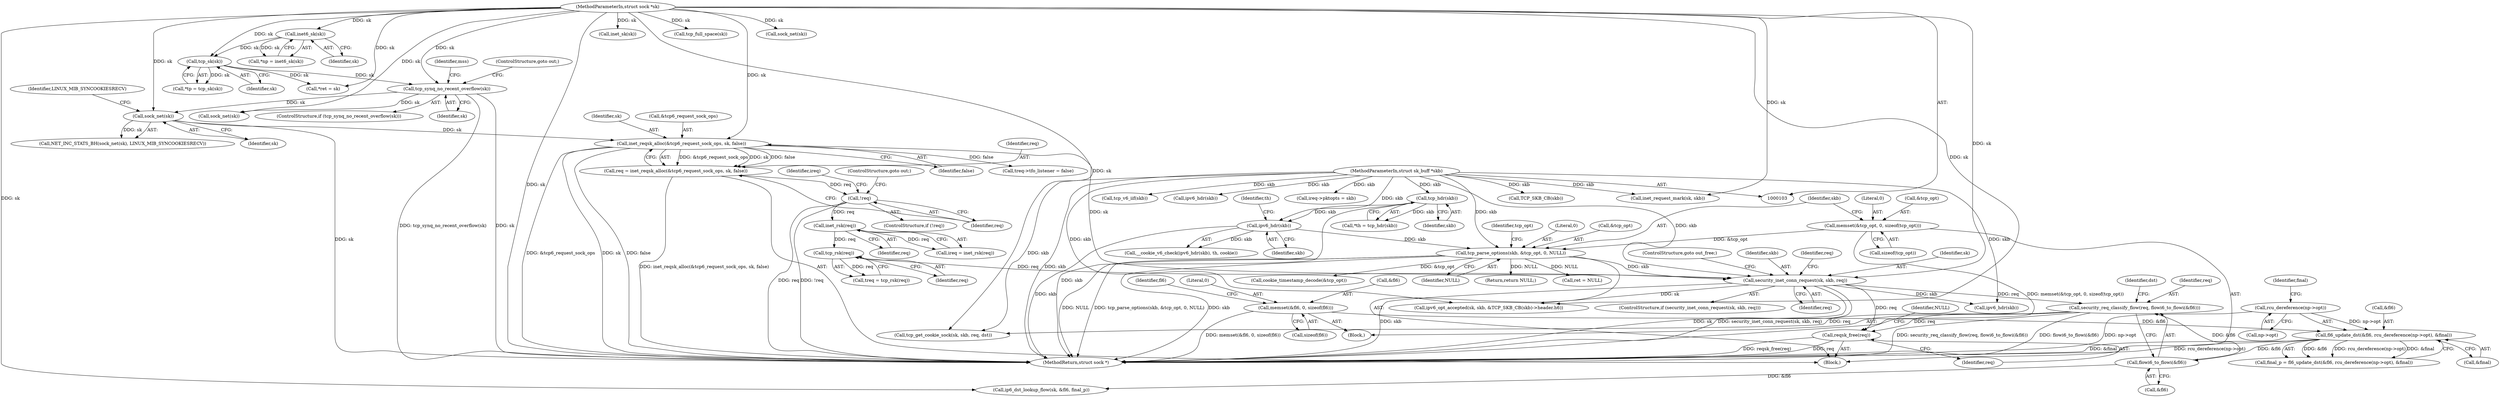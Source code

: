 digraph "0_linux_45f6fad84cc305103b28d73482b344d7f5b76f39_14@API" {
"1000557" [label="(Call,reqsk_free(req))"];
"1000226" [label="(Call,security_inet_conn_request(sk, skb, req))"];
"1000203" [label="(Call,inet_reqsk_alloc(&tcp6_request_sock_ops, sk, false))"];
"1000177" [label="(Call,sock_net(sk))"];
"1000156" [label="(Call,tcp_synq_no_recent_overflow(sk))"];
"1000104" [label="(MethodParameterIn,struct sock *sk)"];
"1000118" [label="(Call,tcp_sk(sk))"];
"1000113" [label="(Call,inet6_sk(sk))"];
"1000186" [label="(Call,tcp_parse_options(skb, &tcp_opt, 0, NULL))"];
"1000162" [label="(Call,ipv6_hdr(skb))"];
"1000123" [label="(Call,tcp_hdr(skb))"];
"1000105" [label="(MethodParameterIn,struct sk_buff *skb)"];
"1000180" [label="(Call,memset(&tcp_opt, 0, sizeof(tcp_opt)))"];
"1000218" [label="(Call,tcp_rsk(req))"];
"1000214" [label="(Call,inet_rsk(req))"];
"1000209" [label="(Call,!req)"];
"1000201" [label="(Call,req = inet_reqsk_alloc(&tcp6_request_sock_ops, sk, false))"];
"1000490" [label="(Call,security_req_classify_flow(req, flowi6_to_flowi(&fl6)))"];
"1000492" [label="(Call,flowi6_to_flowi(&fl6))"];
"1000445" [label="(Call,fl6_update_dst(&fl6, rcu_dereference(np->opt), &final))"];
"1000425" [label="(Call,memset(&fl6, 0, sizeof(fl6)))"];
"1000448" [label="(Call,rcu_dereference(np->opt))"];
"1000135" [label="(Call,*ret = sk)"];
"1000219" [label="(Identifier,req)"];
"1000156" [label="(Call,tcp_synq_no_recent_overflow(sk))"];
"1000116" [label="(Call,*tp = tcp_sk(sk))"];
"1000191" [label="(Identifier,NULL)"];
"1000163" [label="(Identifier,skb)"];
"1000161" [label="(Call,__cookie_v6_check(ipv6_hdr(skb), th, cookie))"];
"1000448" [label="(Call,rcu_dereference(np->opt))"];
"1000213" [label="(Identifier,ireq)"];
"1000176" [label="(Call,NET_INC_STATS_BH(sock_net(sk), LINUX_MIB_SYNCOOKIESRECV))"];
"1000490" [label="(Call,security_req_classify_flow(req, flowi6_to_flowi(&fl6)))"];
"1000179" [label="(Identifier,LINUX_MIB_SYNCOOKIESRECV)"];
"1000229" [label="(Identifier,req)"];
"1000275" [label="(Call,TCP_SKB_CB(skb))"];
"1000345" [label="(Call,tcp_v6_iif(skb))"];
"1000196" [label="(Identifier,tcp_opt)"];
"1000230" [label="(ControlStructure,goto out_free;)"];
"1000426" [label="(Call,&fl6)"];
"1000172" [label="(Call,sock_net(sk))"];
"1000186" [label="(Call,tcp_parse_options(skb, &tcp_opt, 0, NULL))"];
"1000487" [label="(Call,inet_sk(sk))"];
"1000183" [label="(Literal,0)"];
"1000212" [label="(Call,ireq = inet_rsk(req))"];
"1000228" [label="(Identifier,skb)"];
"1000118" [label="(Call,tcp_sk(sk))"];
"1000449" [label="(Call,np->opt)"];
"1000493" [label="(Call,&fl6)"];
"1000123" [label="(Call,tcp_hdr(skb))"];
"1000497" [label="(Call,ip6_dst_lookup_flow(sk, &fl6, final_p))"];
"1000104" [label="(MethodParameterIn,struct sock *sk)"];
"1000559" [label="(Return,return NULL;)"];
"1000177" [label="(Call,sock_net(sk))"];
"1000203" [label="(Call,inet_reqsk_alloc(&tcp6_request_sock_ops, sk, false))"];
"1000211" [label="(ControlStructure,goto out;)"];
"1000510" [label="(Call,tcp_full_space(sk))"];
"1000164" [label="(Identifier,th)"];
"1000184" [label="(Call,sizeof(tcp_opt))"];
"1000190" [label="(Literal,0)"];
"1000233" [label="(Identifier,req)"];
"1000452" [label="(Call,&final)"];
"1000557" [label="(Call,reqsk_free(req))"];
"1000207" [label="(Identifier,false)"];
"1000421" [label="(Block,)"];
"1000160" [label="(Identifier,mss)"];
"1000119" [label="(Identifier,sk)"];
"1000157" [label="(Identifier,sk)"];
"1000492" [label="(Call,flowi6_to_flowi(&fl6))"];
"1000158" [label="(ControlStructure,goto out;)"];
"1000111" [label="(Call,*np = inet6_sk(sk))"];
"1000225" [label="(ControlStructure,if (security_inet_conn_request(sk, skb, req)))"];
"1000187" [label="(Identifier,skb)"];
"1000215" [label="(Identifier,req)"];
"1000201" [label="(Call,req = inet_reqsk_alloc(&tcp6_request_sock_ops, sk, false))"];
"1000496" [label="(Identifier,dst)"];
"1000558" [label="(Identifier,req)"];
"1000256" [label="(Call,ipv6_hdr(skb))"];
"1000209" [label="(Call,!req)"];
"1000188" [label="(Call,&tcp_opt)"];
"1000445" [label="(Call,fl6_update_dst(&fl6, rcu_dereference(np->opt), &final))"];
"1000181" [label="(Call,&tcp_opt)"];
"1000264" [label="(Call,ipv6_hdr(skb))"];
"1000206" [label="(Identifier,sk)"];
"1000443" [label="(Call,final_p = fl6_update_dst(&fl6, rcu_dereference(np->opt), &final))"];
"1000121" [label="(Call,*th = tcp_hdr(skb))"];
"1000429" [label="(Call,sizeof(fl6))"];
"1000560" [label="(Identifier,NULL)"];
"1000220" [label="(Call,treq->tfo_listener = false)"];
"1000218" [label="(Call,tcp_rsk(req))"];
"1000180" [label="(Call,memset(&tcp_opt, 0, sizeof(tcp_opt)))"];
"1000453" [label="(Identifier,final)"];
"1000446" [label="(Call,&fl6)"];
"1000351" [label="(Call,inet_request_mark(sk, skb))"];
"1000124" [label="(Identifier,skb)"];
"1000202" [label="(Identifier,req)"];
"1000543" [label="(Call,sock_net(sk))"];
"1000198" [label="(Call,ret = NULL)"];
"1000491" [label="(Identifier,req)"];
"1000269" [label="(Call,ipv6_opt_accepted(sk, skb, &TCP_SKB_CB(skb)->header.h6))"];
"1000433" [label="(Identifier,fl6)"];
"1000162" [label="(Call,ipv6_hdr(skb))"];
"1000155" [label="(ControlStructure,if (tcp_synq_no_recent_overflow(sk)))"];
"1000194" [label="(Call,cookie_timestamp_decode(&tcp_opt))"];
"1000425" [label="(Call,memset(&fl6, 0, sizeof(fl6)))"];
"1000204" [label="(Call,&tcp6_request_sock_ops)"];
"1000214" [label="(Call,inet_rsk(req))"];
"1000216" [label="(Call,treq = tcp_rsk(req))"];
"1000210" [label="(Identifier,req)"];
"1000178" [label="(Identifier,sk)"];
"1000113" [label="(Call,inet6_sk(sk))"];
"1000428" [label="(Literal,0)"];
"1000208" [label="(ControlStructure,if (!req))"];
"1000114" [label="(Identifier,sk)"];
"1000227" [label="(Identifier,sk)"];
"1000548" [label="(Call,tcp_get_cookie_sock(sk, skb, req, dst))"];
"1000105" [label="(MethodParameterIn,struct sk_buff *skb)"];
"1000316" [label="(Call,ireq->pktopts = skb)"];
"1000561" [label="(MethodReturn,struct sock *)"];
"1000106" [label="(Block,)"];
"1000226" [label="(Call,security_inet_conn_request(sk, skb, req))"];
"1000557" -> "1000106"  [label="AST: "];
"1000557" -> "1000558"  [label="CFG: "];
"1000558" -> "1000557"  [label="AST: "];
"1000560" -> "1000557"  [label="CFG: "];
"1000557" -> "1000561"  [label="DDG: reqsk_free(req)"];
"1000557" -> "1000561"  [label="DDG: req"];
"1000226" -> "1000557"  [label="DDG: req"];
"1000490" -> "1000557"  [label="DDG: req"];
"1000226" -> "1000225"  [label="AST: "];
"1000226" -> "1000229"  [label="CFG: "];
"1000227" -> "1000226"  [label="AST: "];
"1000228" -> "1000226"  [label="AST: "];
"1000229" -> "1000226"  [label="AST: "];
"1000230" -> "1000226"  [label="CFG: "];
"1000233" -> "1000226"  [label="CFG: "];
"1000226" -> "1000561"  [label="DDG: sk"];
"1000226" -> "1000561"  [label="DDG: security_inet_conn_request(sk, skb, req)"];
"1000226" -> "1000561"  [label="DDG: skb"];
"1000203" -> "1000226"  [label="DDG: sk"];
"1000104" -> "1000226"  [label="DDG: sk"];
"1000186" -> "1000226"  [label="DDG: skb"];
"1000105" -> "1000226"  [label="DDG: skb"];
"1000218" -> "1000226"  [label="DDG: req"];
"1000226" -> "1000256"  [label="DDG: skb"];
"1000226" -> "1000269"  [label="DDG: sk"];
"1000226" -> "1000490"  [label="DDG: req"];
"1000203" -> "1000201"  [label="AST: "];
"1000203" -> "1000207"  [label="CFG: "];
"1000204" -> "1000203"  [label="AST: "];
"1000206" -> "1000203"  [label="AST: "];
"1000207" -> "1000203"  [label="AST: "];
"1000201" -> "1000203"  [label="CFG: "];
"1000203" -> "1000561"  [label="DDG: sk"];
"1000203" -> "1000561"  [label="DDG: false"];
"1000203" -> "1000561"  [label="DDG: &tcp6_request_sock_ops"];
"1000203" -> "1000201"  [label="DDG: &tcp6_request_sock_ops"];
"1000203" -> "1000201"  [label="DDG: sk"];
"1000203" -> "1000201"  [label="DDG: false"];
"1000177" -> "1000203"  [label="DDG: sk"];
"1000104" -> "1000203"  [label="DDG: sk"];
"1000203" -> "1000220"  [label="DDG: false"];
"1000177" -> "1000176"  [label="AST: "];
"1000177" -> "1000178"  [label="CFG: "];
"1000178" -> "1000177"  [label="AST: "];
"1000179" -> "1000177"  [label="CFG: "];
"1000177" -> "1000561"  [label="DDG: sk"];
"1000177" -> "1000176"  [label="DDG: sk"];
"1000156" -> "1000177"  [label="DDG: sk"];
"1000104" -> "1000177"  [label="DDG: sk"];
"1000156" -> "1000155"  [label="AST: "];
"1000156" -> "1000157"  [label="CFG: "];
"1000157" -> "1000156"  [label="AST: "];
"1000158" -> "1000156"  [label="CFG: "];
"1000160" -> "1000156"  [label="CFG: "];
"1000156" -> "1000561"  [label="DDG: sk"];
"1000156" -> "1000561"  [label="DDG: tcp_synq_no_recent_overflow(sk)"];
"1000104" -> "1000156"  [label="DDG: sk"];
"1000118" -> "1000156"  [label="DDG: sk"];
"1000156" -> "1000172"  [label="DDG: sk"];
"1000104" -> "1000103"  [label="AST: "];
"1000104" -> "1000561"  [label="DDG: sk"];
"1000104" -> "1000113"  [label="DDG: sk"];
"1000104" -> "1000118"  [label="DDG: sk"];
"1000104" -> "1000135"  [label="DDG: sk"];
"1000104" -> "1000172"  [label="DDG: sk"];
"1000104" -> "1000269"  [label="DDG: sk"];
"1000104" -> "1000351"  [label="DDG: sk"];
"1000104" -> "1000487"  [label="DDG: sk"];
"1000104" -> "1000497"  [label="DDG: sk"];
"1000104" -> "1000510"  [label="DDG: sk"];
"1000104" -> "1000543"  [label="DDG: sk"];
"1000104" -> "1000548"  [label="DDG: sk"];
"1000118" -> "1000116"  [label="AST: "];
"1000118" -> "1000119"  [label="CFG: "];
"1000119" -> "1000118"  [label="AST: "];
"1000116" -> "1000118"  [label="CFG: "];
"1000118" -> "1000116"  [label="DDG: sk"];
"1000113" -> "1000118"  [label="DDG: sk"];
"1000118" -> "1000135"  [label="DDG: sk"];
"1000113" -> "1000111"  [label="AST: "];
"1000113" -> "1000114"  [label="CFG: "];
"1000114" -> "1000113"  [label="AST: "];
"1000111" -> "1000113"  [label="CFG: "];
"1000113" -> "1000111"  [label="DDG: sk"];
"1000186" -> "1000106"  [label="AST: "];
"1000186" -> "1000191"  [label="CFG: "];
"1000187" -> "1000186"  [label="AST: "];
"1000188" -> "1000186"  [label="AST: "];
"1000190" -> "1000186"  [label="AST: "];
"1000191" -> "1000186"  [label="AST: "];
"1000196" -> "1000186"  [label="CFG: "];
"1000186" -> "1000561"  [label="DDG: tcp_parse_options(skb, &tcp_opt, 0, NULL)"];
"1000186" -> "1000561"  [label="DDG: skb"];
"1000186" -> "1000561"  [label="DDG: NULL"];
"1000162" -> "1000186"  [label="DDG: skb"];
"1000105" -> "1000186"  [label="DDG: skb"];
"1000180" -> "1000186"  [label="DDG: &tcp_opt"];
"1000186" -> "1000194"  [label="DDG: &tcp_opt"];
"1000186" -> "1000198"  [label="DDG: NULL"];
"1000186" -> "1000559"  [label="DDG: NULL"];
"1000162" -> "1000161"  [label="AST: "];
"1000162" -> "1000163"  [label="CFG: "];
"1000163" -> "1000162"  [label="AST: "];
"1000164" -> "1000162"  [label="CFG: "];
"1000162" -> "1000561"  [label="DDG: skb"];
"1000162" -> "1000161"  [label="DDG: skb"];
"1000123" -> "1000162"  [label="DDG: skb"];
"1000105" -> "1000162"  [label="DDG: skb"];
"1000123" -> "1000121"  [label="AST: "];
"1000123" -> "1000124"  [label="CFG: "];
"1000124" -> "1000123"  [label="AST: "];
"1000121" -> "1000123"  [label="CFG: "];
"1000123" -> "1000561"  [label="DDG: skb"];
"1000123" -> "1000121"  [label="DDG: skb"];
"1000105" -> "1000123"  [label="DDG: skb"];
"1000105" -> "1000103"  [label="AST: "];
"1000105" -> "1000561"  [label="DDG: skb"];
"1000105" -> "1000256"  [label="DDG: skb"];
"1000105" -> "1000264"  [label="DDG: skb"];
"1000105" -> "1000269"  [label="DDG: skb"];
"1000105" -> "1000275"  [label="DDG: skb"];
"1000105" -> "1000316"  [label="DDG: skb"];
"1000105" -> "1000345"  [label="DDG: skb"];
"1000105" -> "1000351"  [label="DDG: skb"];
"1000105" -> "1000548"  [label="DDG: skb"];
"1000180" -> "1000106"  [label="AST: "];
"1000180" -> "1000184"  [label="CFG: "];
"1000181" -> "1000180"  [label="AST: "];
"1000183" -> "1000180"  [label="AST: "];
"1000184" -> "1000180"  [label="AST: "];
"1000187" -> "1000180"  [label="CFG: "];
"1000180" -> "1000561"  [label="DDG: memset(&tcp_opt, 0, sizeof(tcp_opt))"];
"1000218" -> "1000216"  [label="AST: "];
"1000218" -> "1000219"  [label="CFG: "];
"1000219" -> "1000218"  [label="AST: "];
"1000216" -> "1000218"  [label="CFG: "];
"1000218" -> "1000216"  [label="DDG: req"];
"1000214" -> "1000218"  [label="DDG: req"];
"1000214" -> "1000212"  [label="AST: "];
"1000214" -> "1000215"  [label="CFG: "];
"1000215" -> "1000214"  [label="AST: "];
"1000212" -> "1000214"  [label="CFG: "];
"1000214" -> "1000212"  [label="DDG: req"];
"1000209" -> "1000214"  [label="DDG: req"];
"1000209" -> "1000208"  [label="AST: "];
"1000209" -> "1000210"  [label="CFG: "];
"1000210" -> "1000209"  [label="AST: "];
"1000211" -> "1000209"  [label="CFG: "];
"1000213" -> "1000209"  [label="CFG: "];
"1000209" -> "1000561"  [label="DDG: !req"];
"1000209" -> "1000561"  [label="DDG: req"];
"1000201" -> "1000209"  [label="DDG: req"];
"1000201" -> "1000106"  [label="AST: "];
"1000202" -> "1000201"  [label="AST: "];
"1000210" -> "1000201"  [label="CFG: "];
"1000201" -> "1000561"  [label="DDG: inet_reqsk_alloc(&tcp6_request_sock_ops, sk, false)"];
"1000490" -> "1000421"  [label="AST: "];
"1000490" -> "1000492"  [label="CFG: "];
"1000491" -> "1000490"  [label="AST: "];
"1000492" -> "1000490"  [label="AST: "];
"1000496" -> "1000490"  [label="CFG: "];
"1000490" -> "1000561"  [label="DDG: security_req_classify_flow(req, flowi6_to_flowi(&fl6))"];
"1000490" -> "1000561"  [label="DDG: flowi6_to_flowi(&fl6)"];
"1000492" -> "1000490"  [label="DDG: &fl6"];
"1000490" -> "1000548"  [label="DDG: req"];
"1000492" -> "1000493"  [label="CFG: "];
"1000493" -> "1000492"  [label="AST: "];
"1000445" -> "1000492"  [label="DDG: &fl6"];
"1000492" -> "1000497"  [label="DDG: &fl6"];
"1000445" -> "1000443"  [label="AST: "];
"1000445" -> "1000452"  [label="CFG: "];
"1000446" -> "1000445"  [label="AST: "];
"1000448" -> "1000445"  [label="AST: "];
"1000452" -> "1000445"  [label="AST: "];
"1000443" -> "1000445"  [label="CFG: "];
"1000445" -> "1000561"  [label="DDG: &final"];
"1000445" -> "1000561"  [label="DDG: rcu_dereference(np->opt)"];
"1000445" -> "1000443"  [label="DDG: &fl6"];
"1000445" -> "1000443"  [label="DDG: rcu_dereference(np->opt)"];
"1000445" -> "1000443"  [label="DDG: &final"];
"1000425" -> "1000445"  [label="DDG: &fl6"];
"1000448" -> "1000445"  [label="DDG: np->opt"];
"1000425" -> "1000421"  [label="AST: "];
"1000425" -> "1000429"  [label="CFG: "];
"1000426" -> "1000425"  [label="AST: "];
"1000428" -> "1000425"  [label="AST: "];
"1000429" -> "1000425"  [label="AST: "];
"1000433" -> "1000425"  [label="CFG: "];
"1000425" -> "1000561"  [label="DDG: memset(&fl6, 0, sizeof(fl6))"];
"1000448" -> "1000449"  [label="CFG: "];
"1000449" -> "1000448"  [label="AST: "];
"1000453" -> "1000448"  [label="CFG: "];
"1000448" -> "1000561"  [label="DDG: np->opt"];
}

